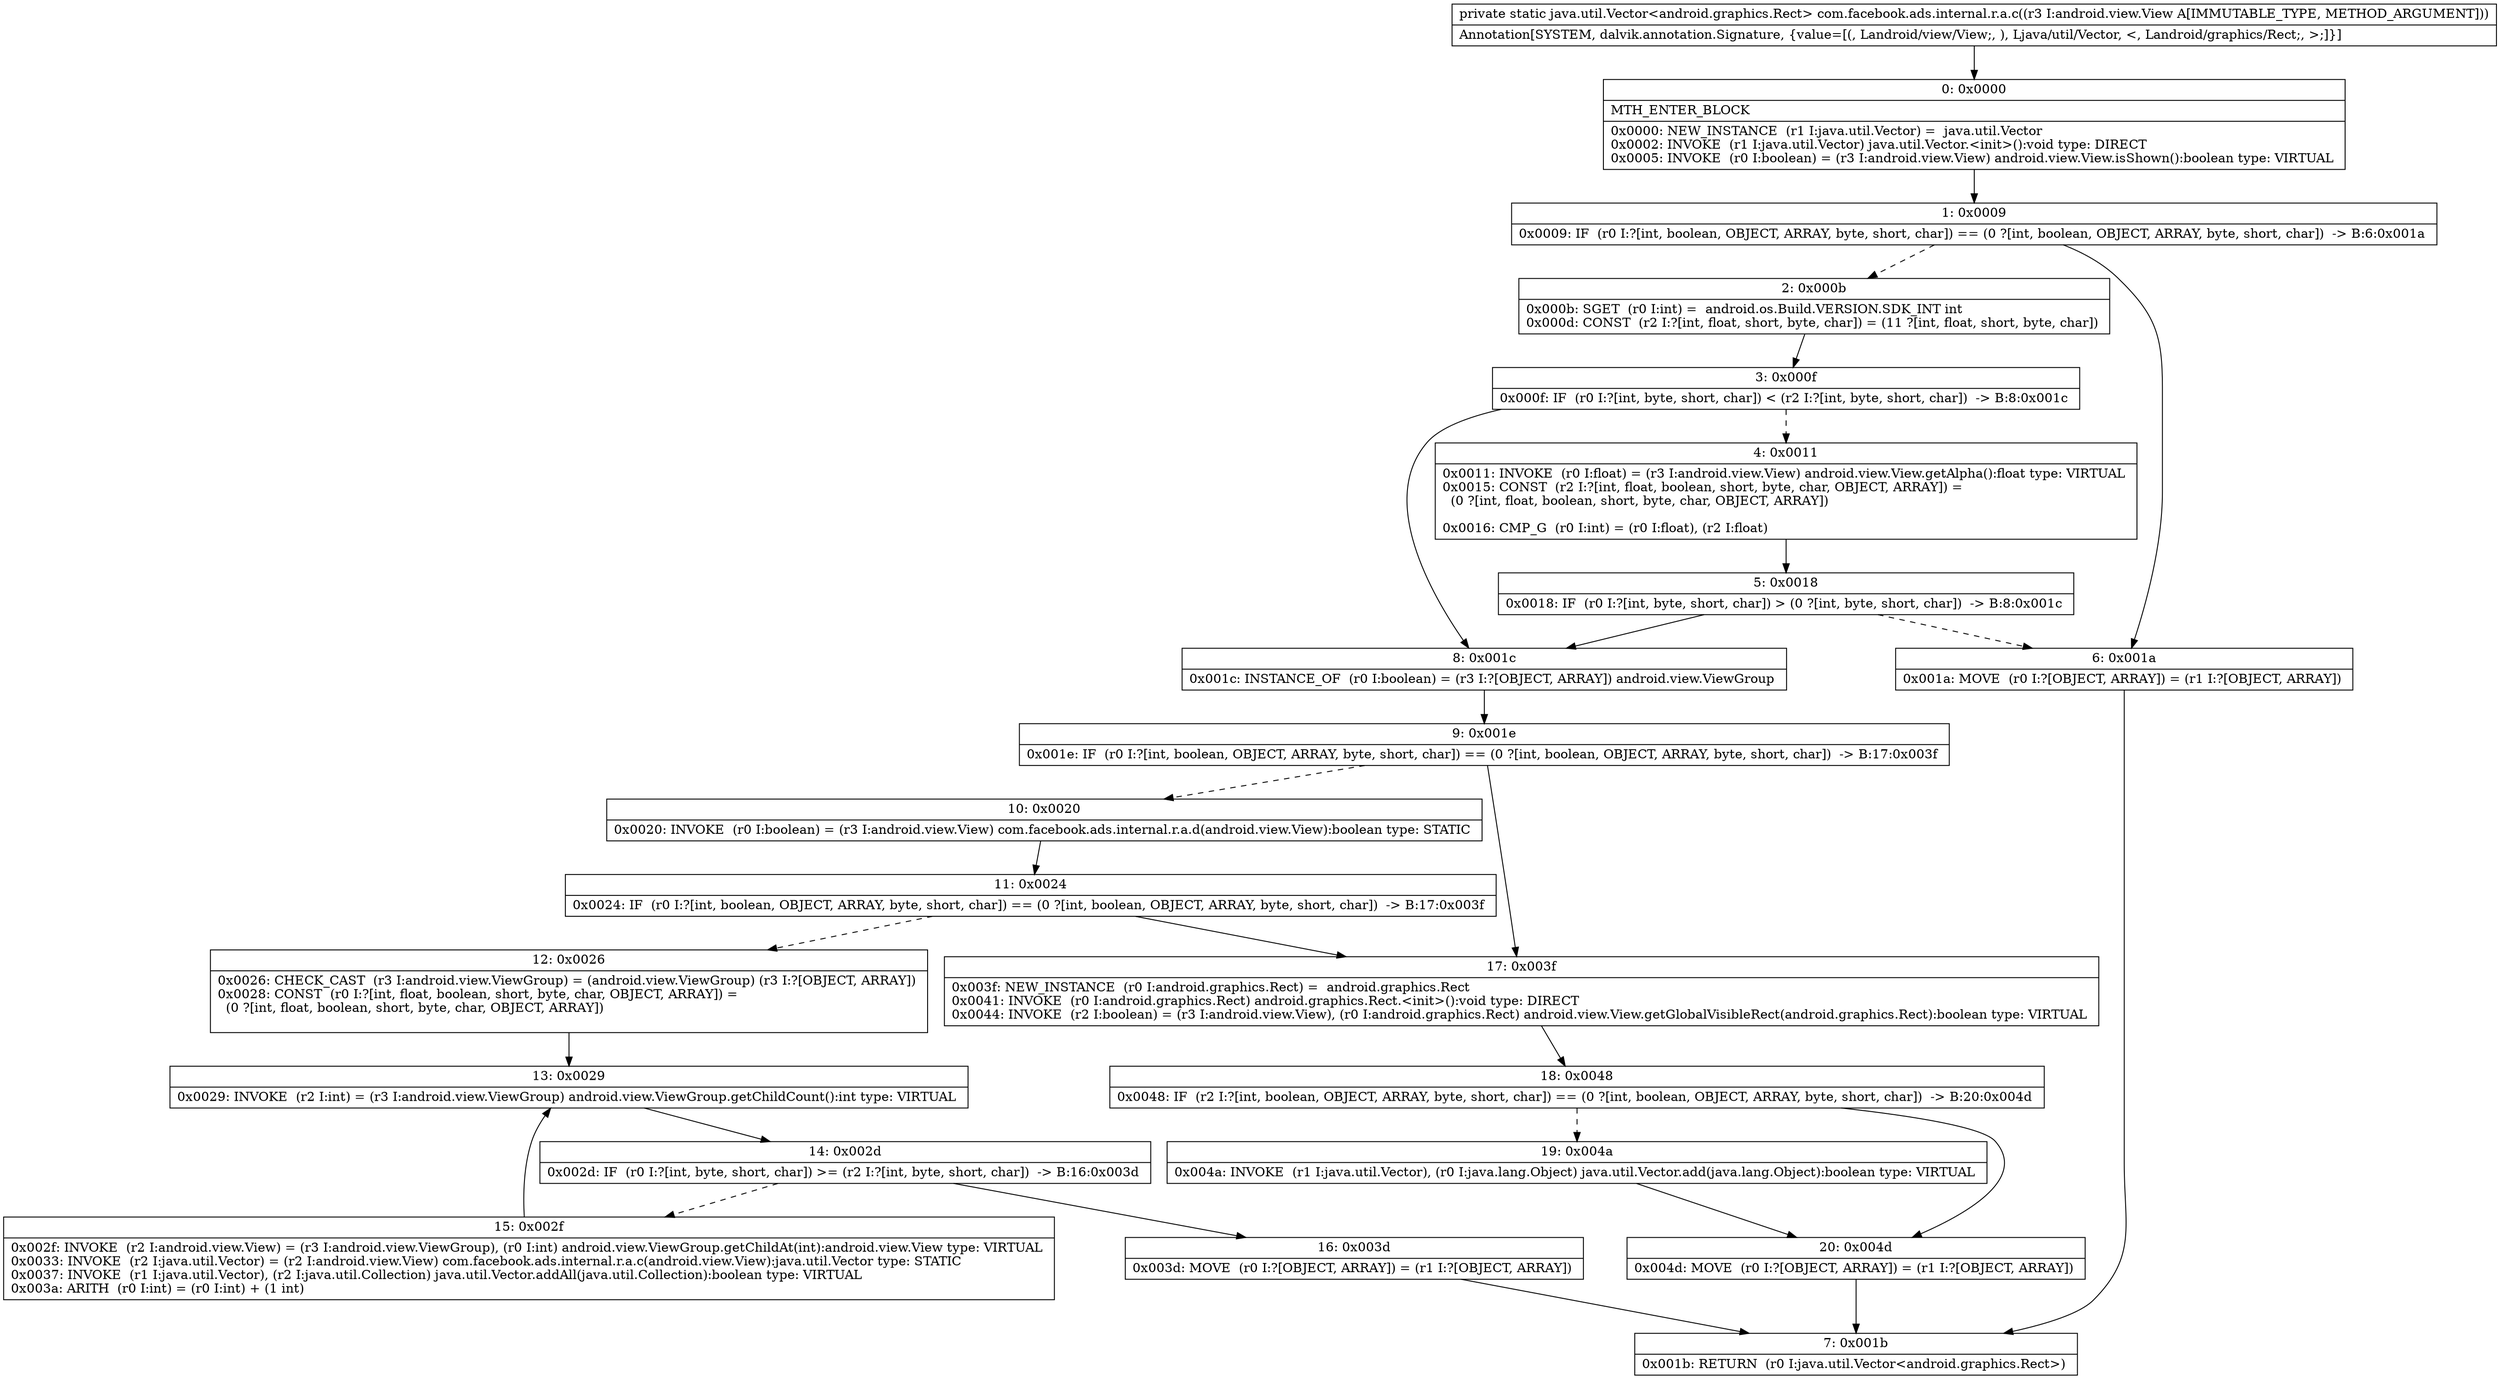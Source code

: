 digraph "CFG forcom.facebook.ads.internal.r.a.c(Landroid\/view\/View;)Ljava\/util\/Vector;" {
Node_0 [shape=record,label="{0\:\ 0x0000|MTH_ENTER_BLOCK\l|0x0000: NEW_INSTANCE  (r1 I:java.util.Vector) =  java.util.Vector \l0x0002: INVOKE  (r1 I:java.util.Vector) java.util.Vector.\<init\>():void type: DIRECT \l0x0005: INVOKE  (r0 I:boolean) = (r3 I:android.view.View) android.view.View.isShown():boolean type: VIRTUAL \l}"];
Node_1 [shape=record,label="{1\:\ 0x0009|0x0009: IF  (r0 I:?[int, boolean, OBJECT, ARRAY, byte, short, char]) == (0 ?[int, boolean, OBJECT, ARRAY, byte, short, char])  \-\> B:6:0x001a \l}"];
Node_2 [shape=record,label="{2\:\ 0x000b|0x000b: SGET  (r0 I:int) =  android.os.Build.VERSION.SDK_INT int \l0x000d: CONST  (r2 I:?[int, float, short, byte, char]) = (11 ?[int, float, short, byte, char]) \l}"];
Node_3 [shape=record,label="{3\:\ 0x000f|0x000f: IF  (r0 I:?[int, byte, short, char]) \< (r2 I:?[int, byte, short, char])  \-\> B:8:0x001c \l}"];
Node_4 [shape=record,label="{4\:\ 0x0011|0x0011: INVOKE  (r0 I:float) = (r3 I:android.view.View) android.view.View.getAlpha():float type: VIRTUAL \l0x0015: CONST  (r2 I:?[int, float, boolean, short, byte, char, OBJECT, ARRAY]) = \l  (0 ?[int, float, boolean, short, byte, char, OBJECT, ARRAY])\l \l0x0016: CMP_G  (r0 I:int) = (r0 I:float), (r2 I:float) \l}"];
Node_5 [shape=record,label="{5\:\ 0x0018|0x0018: IF  (r0 I:?[int, byte, short, char]) \> (0 ?[int, byte, short, char])  \-\> B:8:0x001c \l}"];
Node_6 [shape=record,label="{6\:\ 0x001a|0x001a: MOVE  (r0 I:?[OBJECT, ARRAY]) = (r1 I:?[OBJECT, ARRAY]) \l}"];
Node_7 [shape=record,label="{7\:\ 0x001b|0x001b: RETURN  (r0 I:java.util.Vector\<android.graphics.Rect\>) \l}"];
Node_8 [shape=record,label="{8\:\ 0x001c|0x001c: INSTANCE_OF  (r0 I:boolean) = (r3 I:?[OBJECT, ARRAY]) android.view.ViewGroup \l}"];
Node_9 [shape=record,label="{9\:\ 0x001e|0x001e: IF  (r0 I:?[int, boolean, OBJECT, ARRAY, byte, short, char]) == (0 ?[int, boolean, OBJECT, ARRAY, byte, short, char])  \-\> B:17:0x003f \l}"];
Node_10 [shape=record,label="{10\:\ 0x0020|0x0020: INVOKE  (r0 I:boolean) = (r3 I:android.view.View) com.facebook.ads.internal.r.a.d(android.view.View):boolean type: STATIC \l}"];
Node_11 [shape=record,label="{11\:\ 0x0024|0x0024: IF  (r0 I:?[int, boolean, OBJECT, ARRAY, byte, short, char]) == (0 ?[int, boolean, OBJECT, ARRAY, byte, short, char])  \-\> B:17:0x003f \l}"];
Node_12 [shape=record,label="{12\:\ 0x0026|0x0026: CHECK_CAST  (r3 I:android.view.ViewGroup) = (android.view.ViewGroup) (r3 I:?[OBJECT, ARRAY]) \l0x0028: CONST  (r0 I:?[int, float, boolean, short, byte, char, OBJECT, ARRAY]) = \l  (0 ?[int, float, boolean, short, byte, char, OBJECT, ARRAY])\l \l}"];
Node_13 [shape=record,label="{13\:\ 0x0029|0x0029: INVOKE  (r2 I:int) = (r3 I:android.view.ViewGroup) android.view.ViewGroup.getChildCount():int type: VIRTUAL \l}"];
Node_14 [shape=record,label="{14\:\ 0x002d|0x002d: IF  (r0 I:?[int, byte, short, char]) \>= (r2 I:?[int, byte, short, char])  \-\> B:16:0x003d \l}"];
Node_15 [shape=record,label="{15\:\ 0x002f|0x002f: INVOKE  (r2 I:android.view.View) = (r3 I:android.view.ViewGroup), (r0 I:int) android.view.ViewGroup.getChildAt(int):android.view.View type: VIRTUAL \l0x0033: INVOKE  (r2 I:java.util.Vector) = (r2 I:android.view.View) com.facebook.ads.internal.r.a.c(android.view.View):java.util.Vector type: STATIC \l0x0037: INVOKE  (r1 I:java.util.Vector), (r2 I:java.util.Collection) java.util.Vector.addAll(java.util.Collection):boolean type: VIRTUAL \l0x003a: ARITH  (r0 I:int) = (r0 I:int) + (1 int) \l}"];
Node_16 [shape=record,label="{16\:\ 0x003d|0x003d: MOVE  (r0 I:?[OBJECT, ARRAY]) = (r1 I:?[OBJECT, ARRAY]) \l}"];
Node_17 [shape=record,label="{17\:\ 0x003f|0x003f: NEW_INSTANCE  (r0 I:android.graphics.Rect) =  android.graphics.Rect \l0x0041: INVOKE  (r0 I:android.graphics.Rect) android.graphics.Rect.\<init\>():void type: DIRECT \l0x0044: INVOKE  (r2 I:boolean) = (r3 I:android.view.View), (r0 I:android.graphics.Rect) android.view.View.getGlobalVisibleRect(android.graphics.Rect):boolean type: VIRTUAL \l}"];
Node_18 [shape=record,label="{18\:\ 0x0048|0x0048: IF  (r2 I:?[int, boolean, OBJECT, ARRAY, byte, short, char]) == (0 ?[int, boolean, OBJECT, ARRAY, byte, short, char])  \-\> B:20:0x004d \l}"];
Node_19 [shape=record,label="{19\:\ 0x004a|0x004a: INVOKE  (r1 I:java.util.Vector), (r0 I:java.lang.Object) java.util.Vector.add(java.lang.Object):boolean type: VIRTUAL \l}"];
Node_20 [shape=record,label="{20\:\ 0x004d|0x004d: MOVE  (r0 I:?[OBJECT, ARRAY]) = (r1 I:?[OBJECT, ARRAY]) \l}"];
MethodNode[shape=record,label="{private static java.util.Vector\<android.graphics.Rect\> com.facebook.ads.internal.r.a.c((r3 I:android.view.View A[IMMUTABLE_TYPE, METHOD_ARGUMENT]))  | Annotation[SYSTEM, dalvik.annotation.Signature, \{value=[(, Landroid\/view\/View;, ), Ljava\/util\/Vector, \<, Landroid\/graphics\/Rect;, \>;]\}]\l}"];
MethodNode -> Node_0;
Node_0 -> Node_1;
Node_1 -> Node_2[style=dashed];
Node_1 -> Node_6;
Node_2 -> Node_3;
Node_3 -> Node_4[style=dashed];
Node_3 -> Node_8;
Node_4 -> Node_5;
Node_5 -> Node_6[style=dashed];
Node_5 -> Node_8;
Node_6 -> Node_7;
Node_8 -> Node_9;
Node_9 -> Node_10[style=dashed];
Node_9 -> Node_17;
Node_10 -> Node_11;
Node_11 -> Node_12[style=dashed];
Node_11 -> Node_17;
Node_12 -> Node_13;
Node_13 -> Node_14;
Node_14 -> Node_15[style=dashed];
Node_14 -> Node_16;
Node_15 -> Node_13;
Node_16 -> Node_7;
Node_17 -> Node_18;
Node_18 -> Node_19[style=dashed];
Node_18 -> Node_20;
Node_19 -> Node_20;
Node_20 -> Node_7;
}

